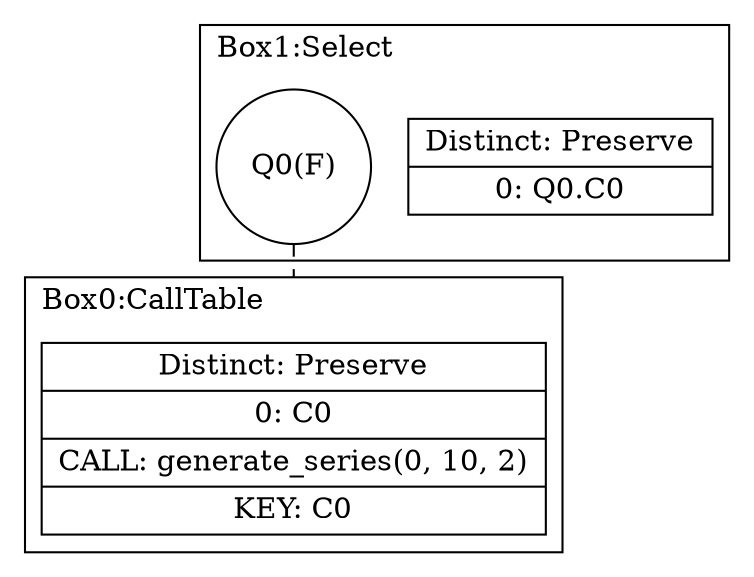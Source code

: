 digraph G {
    compound = true
    labeljust = l
    label = ""
    node [ shape = box ]
    subgraph cluster1 {
        label = "Box1:Select"
        boxhead1 [ shape = record, label = "{ Distinct: Preserve| 0: Q0.C0 }" ]
        {
            rank = same
            node [ shape = circle ]
            Q0 [ label = "Q0(F)" ]
        }
    }
    subgraph cluster0 {
        label = "Box0:CallTable"
        boxhead0 [ shape = record, label = "{ Distinct: Preserve| 0: C0| CALL: generate_series(0, 10, 2)| KEY: C0 }" ]
        {
            rank = same
        }
    }
    edge [ arrowhead = none, style = dashed ]
    Q0 -> boxhead0 [ lhead = cluster0 ]
}

